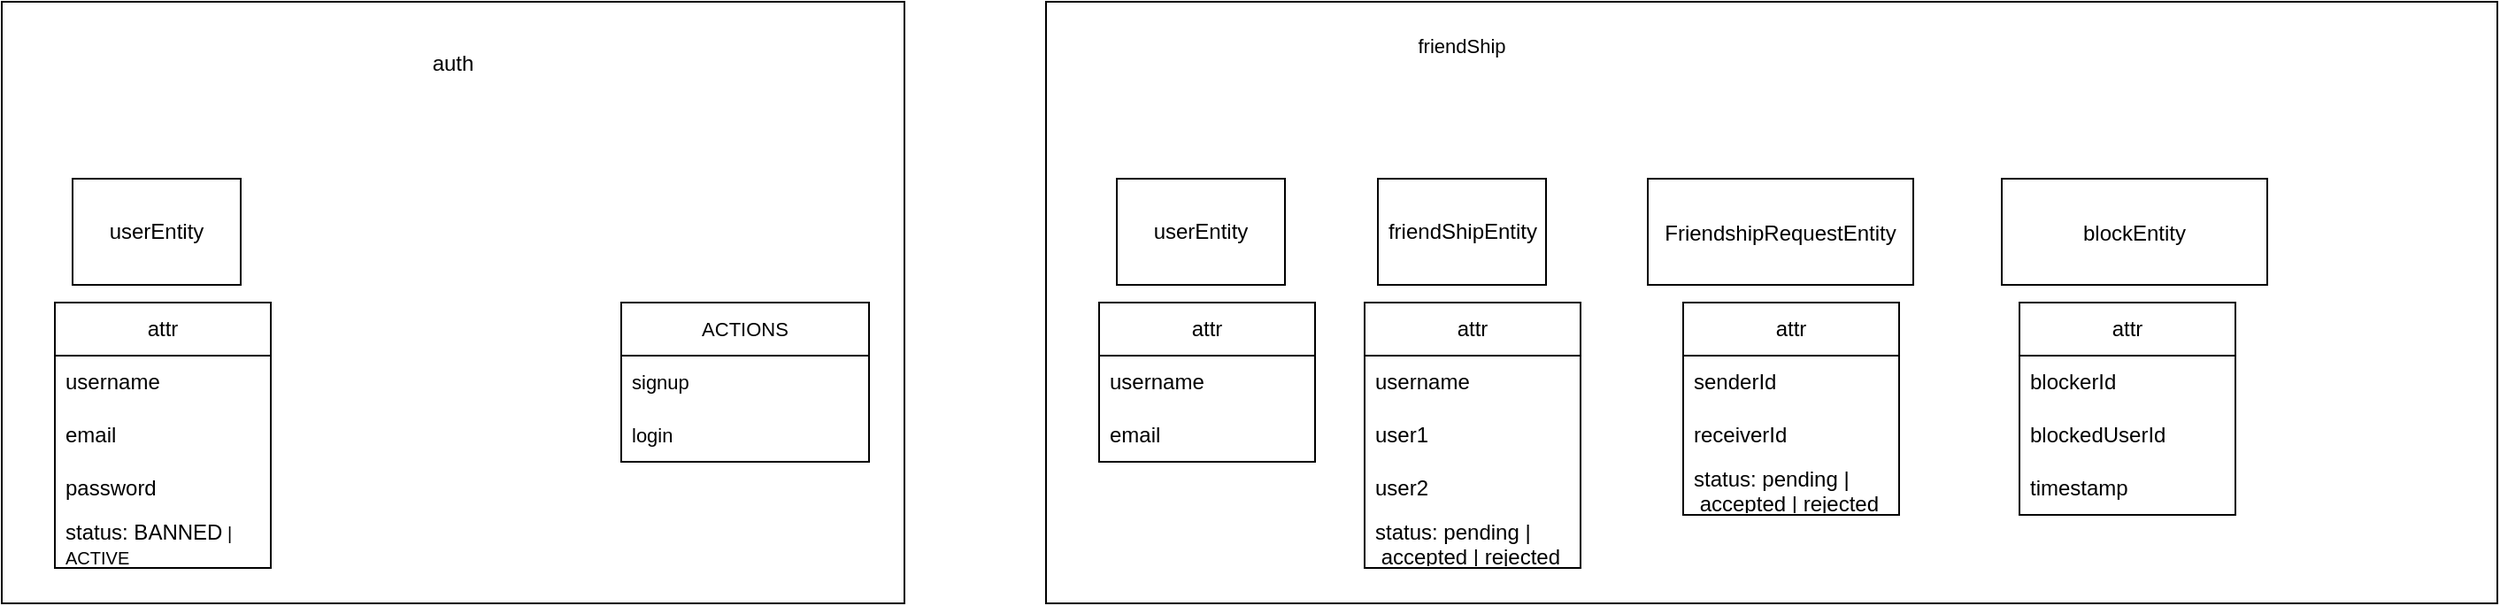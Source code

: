 <mxfile version="20.8.22" type="device"><diagram name="Page-1" id="yl4KMWjPxrxXwGQb9IYE"><mxGraphModel dx="1304" dy="727" grid="1" gridSize="10" guides="1" tooltips="1" connect="1" arrows="1" fold="1" page="1" pageScale="1" pageWidth="850" pageHeight="1100" math="0" shadow="0"><root><mxCell id="0"/><mxCell id="1" parent="0"/><mxCell id="L5l-Z2V7VA_cbD3Y0vGj-1" value="" style="rounded=0;whiteSpace=wrap;html=1;" vertex="1" parent="1"><mxGeometry x="250" y="160" width="510" height="340" as="geometry"/></mxCell><mxCell id="L5l-Z2V7VA_cbD3Y0vGj-3" value="auth" style="text;html=1;strokeColor=none;fillColor=none;align=center;verticalAlign=middle;whiteSpace=wrap;rounded=0;" vertex="1" parent="1"><mxGeometry x="475" y="180" width="60" height="30" as="geometry"/></mxCell><mxCell id="L5l-Z2V7VA_cbD3Y0vGj-4" value="userEntity" style="rounded=0;whiteSpace=wrap;html=1;" vertex="1" parent="1"><mxGeometry x="290" y="260" width="95" height="60" as="geometry"/></mxCell><mxCell id="L5l-Z2V7VA_cbD3Y0vGj-5" value="attr" style="swimlane;fontStyle=0;childLayout=stackLayout;horizontal=1;startSize=30;horizontalStack=0;resizeParent=1;resizeParentMax=0;resizeLast=0;collapsible=1;marginBottom=0;whiteSpace=wrap;html=1;" vertex="1" parent="1"><mxGeometry x="280" y="330" width="122" height="150" as="geometry"/></mxCell><mxCell id="L5l-Z2V7VA_cbD3Y0vGj-6" value="username" style="text;strokeColor=none;fillColor=none;align=left;verticalAlign=middle;spacingLeft=4;spacingRight=4;overflow=hidden;points=[[0,0.5],[1,0.5]];portConstraint=eastwest;rotatable=0;whiteSpace=wrap;html=1;" vertex="1" parent="L5l-Z2V7VA_cbD3Y0vGj-5"><mxGeometry y="30" width="122" height="30" as="geometry"/></mxCell><mxCell id="L5l-Z2V7VA_cbD3Y0vGj-7" value="email" style="text;strokeColor=none;fillColor=none;align=left;verticalAlign=middle;spacingLeft=4;spacingRight=4;overflow=hidden;points=[[0,0.5],[1,0.5]];portConstraint=eastwest;rotatable=0;whiteSpace=wrap;html=1;" vertex="1" parent="L5l-Z2V7VA_cbD3Y0vGj-5"><mxGeometry y="60" width="122" height="30" as="geometry"/></mxCell><mxCell id="L5l-Z2V7VA_cbD3Y0vGj-8" value="password" style="text;strokeColor=none;fillColor=none;align=left;verticalAlign=middle;spacingLeft=4;spacingRight=4;overflow=hidden;points=[[0,0.5],[1,0.5]];portConstraint=eastwest;rotatable=0;whiteSpace=wrap;html=1;" vertex="1" parent="L5l-Z2V7VA_cbD3Y0vGj-5"><mxGeometry y="90" width="122" height="30" as="geometry"/></mxCell><mxCell id="L5l-Z2V7VA_cbD3Y0vGj-9" value="status: BANNED&lt;font size=&quot;1&quot;&gt;&amp;nbsp;| ACTIVE&lt;/font&gt;" style="text;strokeColor=none;fillColor=none;align=left;verticalAlign=middle;spacingLeft=4;spacingRight=4;overflow=hidden;points=[[0,0.5],[1,0.5]];portConstraint=eastwest;rotatable=0;whiteSpace=wrap;html=1;" vertex="1" parent="L5l-Z2V7VA_cbD3Y0vGj-5"><mxGeometry y="120" width="122" height="30" as="geometry"/></mxCell><mxCell id="L5l-Z2V7VA_cbD3Y0vGj-12" value="ACTIONS" style="swimlane;fontStyle=0;childLayout=stackLayout;horizontal=1;startSize=30;horizontalStack=0;resizeParent=1;resizeParentMax=0;resizeLast=0;collapsible=1;marginBottom=0;whiteSpace=wrap;html=1;fontSize=11;" vertex="1" parent="1"><mxGeometry x="600" y="330" width="140" height="90" as="geometry"/></mxCell><mxCell id="L5l-Z2V7VA_cbD3Y0vGj-13" value="signup" style="text;strokeColor=none;fillColor=none;align=left;verticalAlign=middle;spacingLeft=4;spacingRight=4;overflow=hidden;points=[[0,0.5],[1,0.5]];portConstraint=eastwest;rotatable=0;whiteSpace=wrap;html=1;fontSize=11;" vertex="1" parent="L5l-Z2V7VA_cbD3Y0vGj-12"><mxGeometry y="30" width="140" height="30" as="geometry"/></mxCell><mxCell id="L5l-Z2V7VA_cbD3Y0vGj-14" value="login" style="text;strokeColor=none;fillColor=none;align=left;verticalAlign=middle;spacingLeft=4;spacingRight=4;overflow=hidden;points=[[0,0.5],[1,0.5]];portConstraint=eastwest;rotatable=0;whiteSpace=wrap;html=1;fontSize=11;" vertex="1" parent="L5l-Z2V7VA_cbD3Y0vGj-12"><mxGeometry y="60" width="140" height="30" as="geometry"/></mxCell><mxCell id="L5l-Z2V7VA_cbD3Y0vGj-17" value="" style="rounded=0;whiteSpace=wrap;html=1;fontSize=11;" vertex="1" parent="1"><mxGeometry x="840" y="160" width="820" height="340" as="geometry"/></mxCell><mxCell id="L5l-Z2V7VA_cbD3Y0vGj-18" value="friendShip" style="text;html=1;strokeColor=none;fillColor=none;align=center;verticalAlign=middle;whiteSpace=wrap;rounded=0;fontSize=11;" vertex="1" parent="1"><mxGeometry x="1045" y="170" width="60" height="30" as="geometry"/></mxCell><mxCell id="L5l-Z2V7VA_cbD3Y0vGj-19" value="userEntity" style="rounded=0;whiteSpace=wrap;html=1;" vertex="1" parent="1"><mxGeometry x="880" y="260" width="95" height="60" as="geometry"/></mxCell><mxCell id="L5l-Z2V7VA_cbD3Y0vGj-20" value="attr" style="swimlane;fontStyle=0;childLayout=stackLayout;horizontal=1;startSize=30;horizontalStack=0;resizeParent=1;resizeParentMax=0;resizeLast=0;collapsible=1;marginBottom=0;whiteSpace=wrap;html=1;" vertex="1" parent="1"><mxGeometry x="870" y="330" width="122" height="90" as="geometry"/></mxCell><mxCell id="L5l-Z2V7VA_cbD3Y0vGj-21" value="username" style="text;strokeColor=none;fillColor=none;align=left;verticalAlign=middle;spacingLeft=4;spacingRight=4;overflow=hidden;points=[[0,0.5],[1,0.5]];portConstraint=eastwest;rotatable=0;whiteSpace=wrap;html=1;" vertex="1" parent="L5l-Z2V7VA_cbD3Y0vGj-20"><mxGeometry y="30" width="122" height="30" as="geometry"/></mxCell><mxCell id="L5l-Z2V7VA_cbD3Y0vGj-22" value="email" style="text;strokeColor=none;fillColor=none;align=left;verticalAlign=middle;spacingLeft=4;spacingRight=4;overflow=hidden;points=[[0,0.5],[1,0.5]];portConstraint=eastwest;rotatable=0;whiteSpace=wrap;html=1;" vertex="1" parent="L5l-Z2V7VA_cbD3Y0vGj-20"><mxGeometry y="60" width="122" height="30" as="geometry"/></mxCell><mxCell id="L5l-Z2V7VA_cbD3Y0vGj-25" value="friendShipEntity" style="rounded=0;whiteSpace=wrap;html=1;" vertex="1" parent="1"><mxGeometry x="1027.5" y="260" width="95" height="60" as="geometry"/></mxCell><mxCell id="L5l-Z2V7VA_cbD3Y0vGj-26" value="attr" style="swimlane;fontStyle=0;childLayout=stackLayout;horizontal=1;startSize=30;horizontalStack=0;resizeParent=1;resizeParentMax=0;resizeLast=0;collapsible=1;marginBottom=0;whiteSpace=wrap;html=1;" vertex="1" parent="1"><mxGeometry x="1020" y="330" width="122" height="150" as="geometry"/></mxCell><mxCell id="L5l-Z2V7VA_cbD3Y0vGj-27" value="username" style="text;strokeColor=none;fillColor=none;align=left;verticalAlign=middle;spacingLeft=4;spacingRight=4;overflow=hidden;points=[[0,0.5],[1,0.5]];portConstraint=eastwest;rotatable=0;whiteSpace=wrap;html=1;" vertex="1" parent="L5l-Z2V7VA_cbD3Y0vGj-26"><mxGeometry y="30" width="122" height="30" as="geometry"/></mxCell><mxCell id="L5l-Z2V7VA_cbD3Y0vGj-28" value="user1" style="text;strokeColor=none;fillColor=none;align=left;verticalAlign=middle;spacingLeft=4;spacingRight=4;overflow=hidden;points=[[0,0.5],[1,0.5]];portConstraint=eastwest;rotatable=0;whiteSpace=wrap;html=1;" vertex="1" parent="L5l-Z2V7VA_cbD3Y0vGj-26"><mxGeometry y="60" width="122" height="30" as="geometry"/></mxCell><mxCell id="L5l-Z2V7VA_cbD3Y0vGj-29" value="user2" style="text;strokeColor=none;fillColor=none;align=left;verticalAlign=middle;spacingLeft=4;spacingRight=4;overflow=hidden;points=[[0,0.5],[1,0.5]];portConstraint=eastwest;rotatable=0;whiteSpace=wrap;html=1;" vertex="1" parent="L5l-Z2V7VA_cbD3Y0vGj-26"><mxGeometry y="90" width="122" height="30" as="geometry"/></mxCell><mxCell id="L5l-Z2V7VA_cbD3Y0vGj-30" value="status:&amp;nbsp;pending |&amp;nbsp;accepted |&amp;nbsp;rejected" style="text;strokeColor=none;fillColor=none;align=left;verticalAlign=middle;spacingLeft=4;spacingRight=4;overflow=hidden;points=[[0,0.5],[1,0.5]];portConstraint=eastwest;rotatable=0;whiteSpace=wrap;html=1;" vertex="1" parent="L5l-Z2V7VA_cbD3Y0vGj-26"><mxGeometry y="120" width="122" height="30" as="geometry"/></mxCell><mxCell id="L5l-Z2V7VA_cbD3Y0vGj-31" value="FriendshipRequestEntity&lt;span style=&quot;color: rgb(255, 255, 255); font-family: &amp;quot;Söhne Mono&amp;quot;, Monaco, &amp;quot;Andale Mono&amp;quot;, &amp;quot;Ubuntu Mono&amp;quot;, monospace; font-size: 14px; text-align: left; background-color: rgb(0, 0, 0);&quot;&gt;&lt;/span&gt;" style="rounded=0;whiteSpace=wrap;html=1;" vertex="1" parent="1"><mxGeometry x="1180" y="260" width="150" height="60" as="geometry"/></mxCell><mxCell id="L5l-Z2V7VA_cbD3Y0vGj-32" value="attr" style="swimlane;fontStyle=0;childLayout=stackLayout;horizontal=1;startSize=30;horizontalStack=0;resizeParent=1;resizeParentMax=0;resizeLast=0;collapsible=1;marginBottom=0;whiteSpace=wrap;html=1;" vertex="1" parent="1"><mxGeometry x="1200" y="330" width="122" height="120" as="geometry"/></mxCell><mxCell id="L5l-Z2V7VA_cbD3Y0vGj-33" value="senderId" style="text;strokeColor=none;fillColor=none;align=left;verticalAlign=middle;spacingLeft=4;spacingRight=4;overflow=hidden;points=[[0,0.5],[1,0.5]];portConstraint=eastwest;rotatable=0;whiteSpace=wrap;html=1;" vertex="1" parent="L5l-Z2V7VA_cbD3Y0vGj-32"><mxGeometry y="30" width="122" height="30" as="geometry"/></mxCell><mxCell id="L5l-Z2V7VA_cbD3Y0vGj-34" value="receiverId" style="text;strokeColor=none;fillColor=none;align=left;verticalAlign=middle;spacingLeft=4;spacingRight=4;overflow=hidden;points=[[0,0.5],[1,0.5]];portConstraint=eastwest;rotatable=0;whiteSpace=wrap;html=1;" vertex="1" parent="L5l-Z2V7VA_cbD3Y0vGj-32"><mxGeometry y="60" width="122" height="30" as="geometry"/></mxCell><mxCell id="L5l-Z2V7VA_cbD3Y0vGj-36" value="status:&amp;nbsp;pending |&amp;nbsp;accepted |&amp;nbsp;rejected" style="text;strokeColor=none;fillColor=none;align=left;verticalAlign=middle;spacingLeft=4;spacingRight=4;overflow=hidden;points=[[0,0.5],[1,0.5]];portConstraint=eastwest;rotatable=0;whiteSpace=wrap;html=1;" vertex="1" parent="L5l-Z2V7VA_cbD3Y0vGj-32"><mxGeometry y="90" width="122" height="30" as="geometry"/></mxCell><mxCell id="L5l-Z2V7VA_cbD3Y0vGj-37" value="blockEntity&lt;span style=&quot;color: rgb(255, 255, 255); font-family: &amp;quot;Söhne Mono&amp;quot;, Monaco, &amp;quot;Andale Mono&amp;quot;, &amp;quot;Ubuntu Mono&amp;quot;, monospace; font-size: 14px; text-align: left; background-color: rgb(0, 0, 0);&quot;&gt;&lt;/span&gt;" style="rounded=0;whiteSpace=wrap;html=1;" vertex="1" parent="1"><mxGeometry x="1380" y="260" width="150" height="60" as="geometry"/></mxCell><mxCell id="L5l-Z2V7VA_cbD3Y0vGj-38" value="attr" style="swimlane;fontStyle=0;childLayout=stackLayout;horizontal=1;startSize=30;horizontalStack=0;resizeParent=1;resizeParentMax=0;resizeLast=0;collapsible=1;marginBottom=0;whiteSpace=wrap;html=1;" vertex="1" parent="1"><mxGeometry x="1390" y="330" width="122" height="120" as="geometry"/></mxCell><mxCell id="L5l-Z2V7VA_cbD3Y0vGj-39" value="blockerId" style="text;strokeColor=none;fillColor=none;align=left;verticalAlign=middle;spacingLeft=4;spacingRight=4;overflow=hidden;points=[[0,0.5],[1,0.5]];portConstraint=eastwest;rotatable=0;whiteSpace=wrap;html=1;" vertex="1" parent="L5l-Z2V7VA_cbD3Y0vGj-38"><mxGeometry y="30" width="122" height="30" as="geometry"/></mxCell><mxCell id="L5l-Z2V7VA_cbD3Y0vGj-40" value="blockedUserId" style="text;strokeColor=none;fillColor=none;align=left;verticalAlign=middle;spacingLeft=4;spacingRight=4;overflow=hidden;points=[[0,0.5],[1,0.5]];portConstraint=eastwest;rotatable=0;whiteSpace=wrap;html=1;" vertex="1" parent="L5l-Z2V7VA_cbD3Y0vGj-38"><mxGeometry y="60" width="122" height="30" as="geometry"/></mxCell><mxCell id="L5l-Z2V7VA_cbD3Y0vGj-41" value="timestamp" style="text;strokeColor=none;fillColor=none;align=left;verticalAlign=middle;spacingLeft=4;spacingRight=4;overflow=hidden;points=[[0,0.5],[1,0.5]];portConstraint=eastwest;rotatable=0;whiteSpace=wrap;html=1;" vertex="1" parent="L5l-Z2V7VA_cbD3Y0vGj-38"><mxGeometry y="90" width="122" height="30" as="geometry"/></mxCell></root></mxGraphModel></diagram></mxfile>